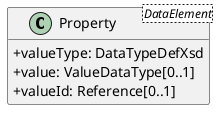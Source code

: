 @startuml
skinparam classAttributeIconSize 0
hide methods

class Property<DataElement> {
  +valueType: DataTypeDefXsd
  +value: ValueDataType[0..1]
  +valueId: Reference[0..1]
}
@enduml